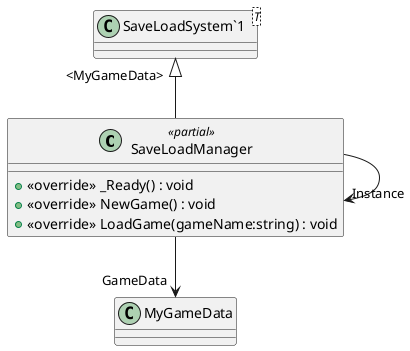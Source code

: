 @startuml
class SaveLoadManager <<partial>> {
    + <<override>> _Ready() : void
    + <<override>> NewGame() : void
    + <<override>> LoadGame(gameName:string) : void
}
class "SaveLoadSystem`1"<T> {
}
"SaveLoadSystem`1" "<MyGameData>" <|-- SaveLoadManager
SaveLoadManager --> "Instance" SaveLoadManager
SaveLoadManager --> "GameData" MyGameData
@enduml
